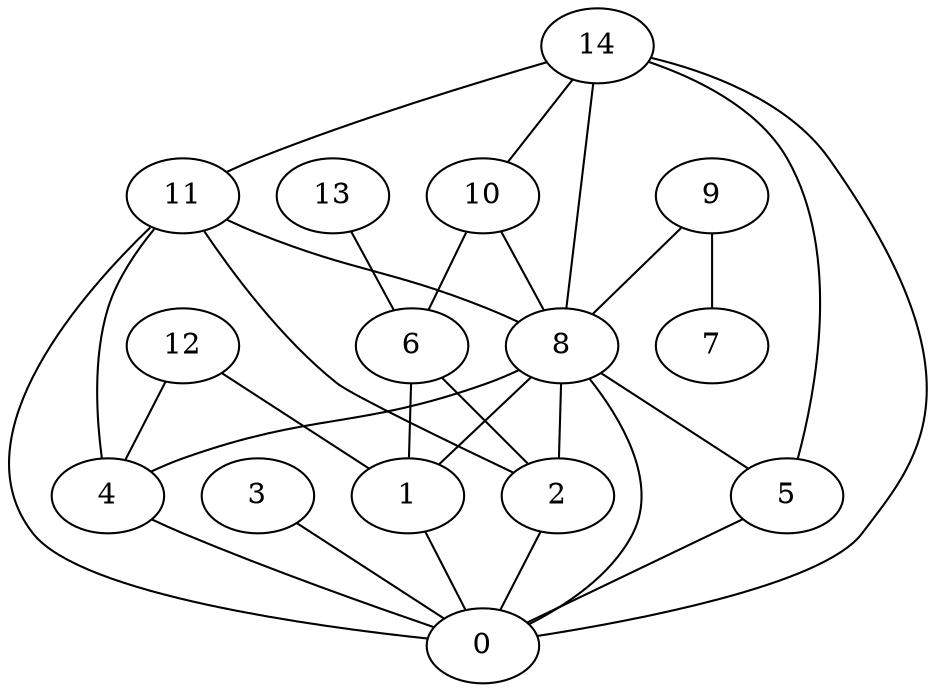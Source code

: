 digraph "sensornet-topology" {
label = "";
rankdir="BT";"0"->"1" [arrowhead = "both"] 
"0"->"2" [arrowhead = "both"] 
"0"->"3" [arrowhead = "both"] 
"0"->"4" [arrowhead = "both"] 
"0"->"5" [arrowhead = "both"] 
"0"->"8" [arrowhead = "both"] 
"0"->"11" [arrowhead = "both"] 
"0"->"14" [arrowhead = "both"] 
"1"->"6" [arrowhead = "both"] 
"1"->"8" [arrowhead = "both"] 
"1"->"12" [arrowhead = "both"] 
"2"->"6" [arrowhead = "both"] 
"2"->"8" [arrowhead = "both"] 
"2"->"11" [arrowhead = "both"] 
"4"->"8" [arrowhead = "both"] 
"4"->"11" [arrowhead = "both"] 
"4"->"12" [arrowhead = "both"] 
"5"->"8" [arrowhead = "both"] 
"5"->"14" [arrowhead = "both"] 
"6"->"10" [arrowhead = "both"] 
"6"->"13" [arrowhead = "both"] 
"7"->"9" [arrowhead = "both"] 
"8"->"9" [arrowhead = "both"] 
"8"->"10" [arrowhead = "both"] 
"8"->"11" [arrowhead = "both"] 
"8"->"14" [arrowhead = "both"] 
"10"->"14" [arrowhead = "both"] 
"11"->"14" [arrowhead = "both"] 
}